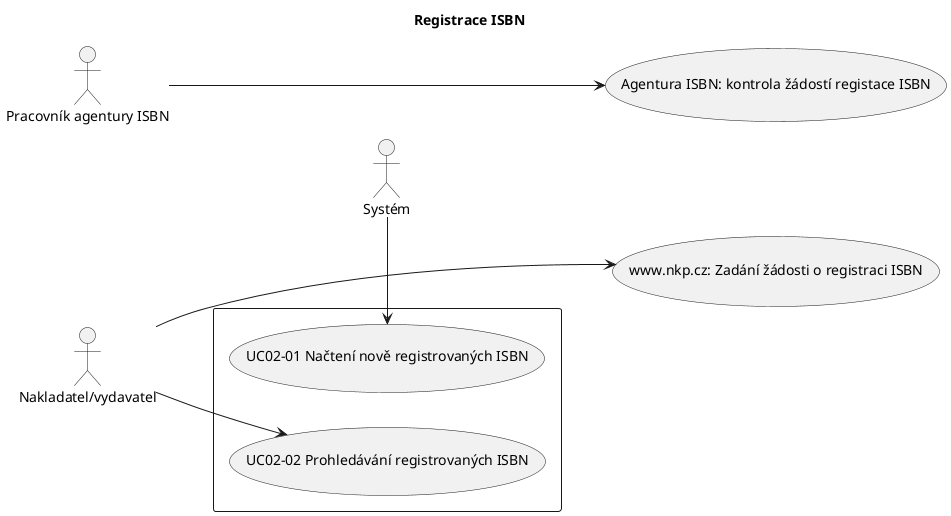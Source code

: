 @startuml
left to right direction
title Registrace ISBN
skinparam packageStyle rect

actor :Systém:
actor :Nakladatel/vydavatel:
actor :Pracovník agentury ISBN:

rectangle  {

	   :Systém: -left-> (UC02-01 Načtení nově registrovaných ISBN)
	   :Nakladatel/vydavatel: --> (UC02-02 Prohledávání registrovaných ISBN)
}

:Pracovník agentury ISBN: ---> (Agentura ISBN: kontrola žádostí registace ISBN)
:Nakladatel/vydavatel: ---> (www.nkp.cz: Zadání žádosti o registraci ISBN)	

@enduml